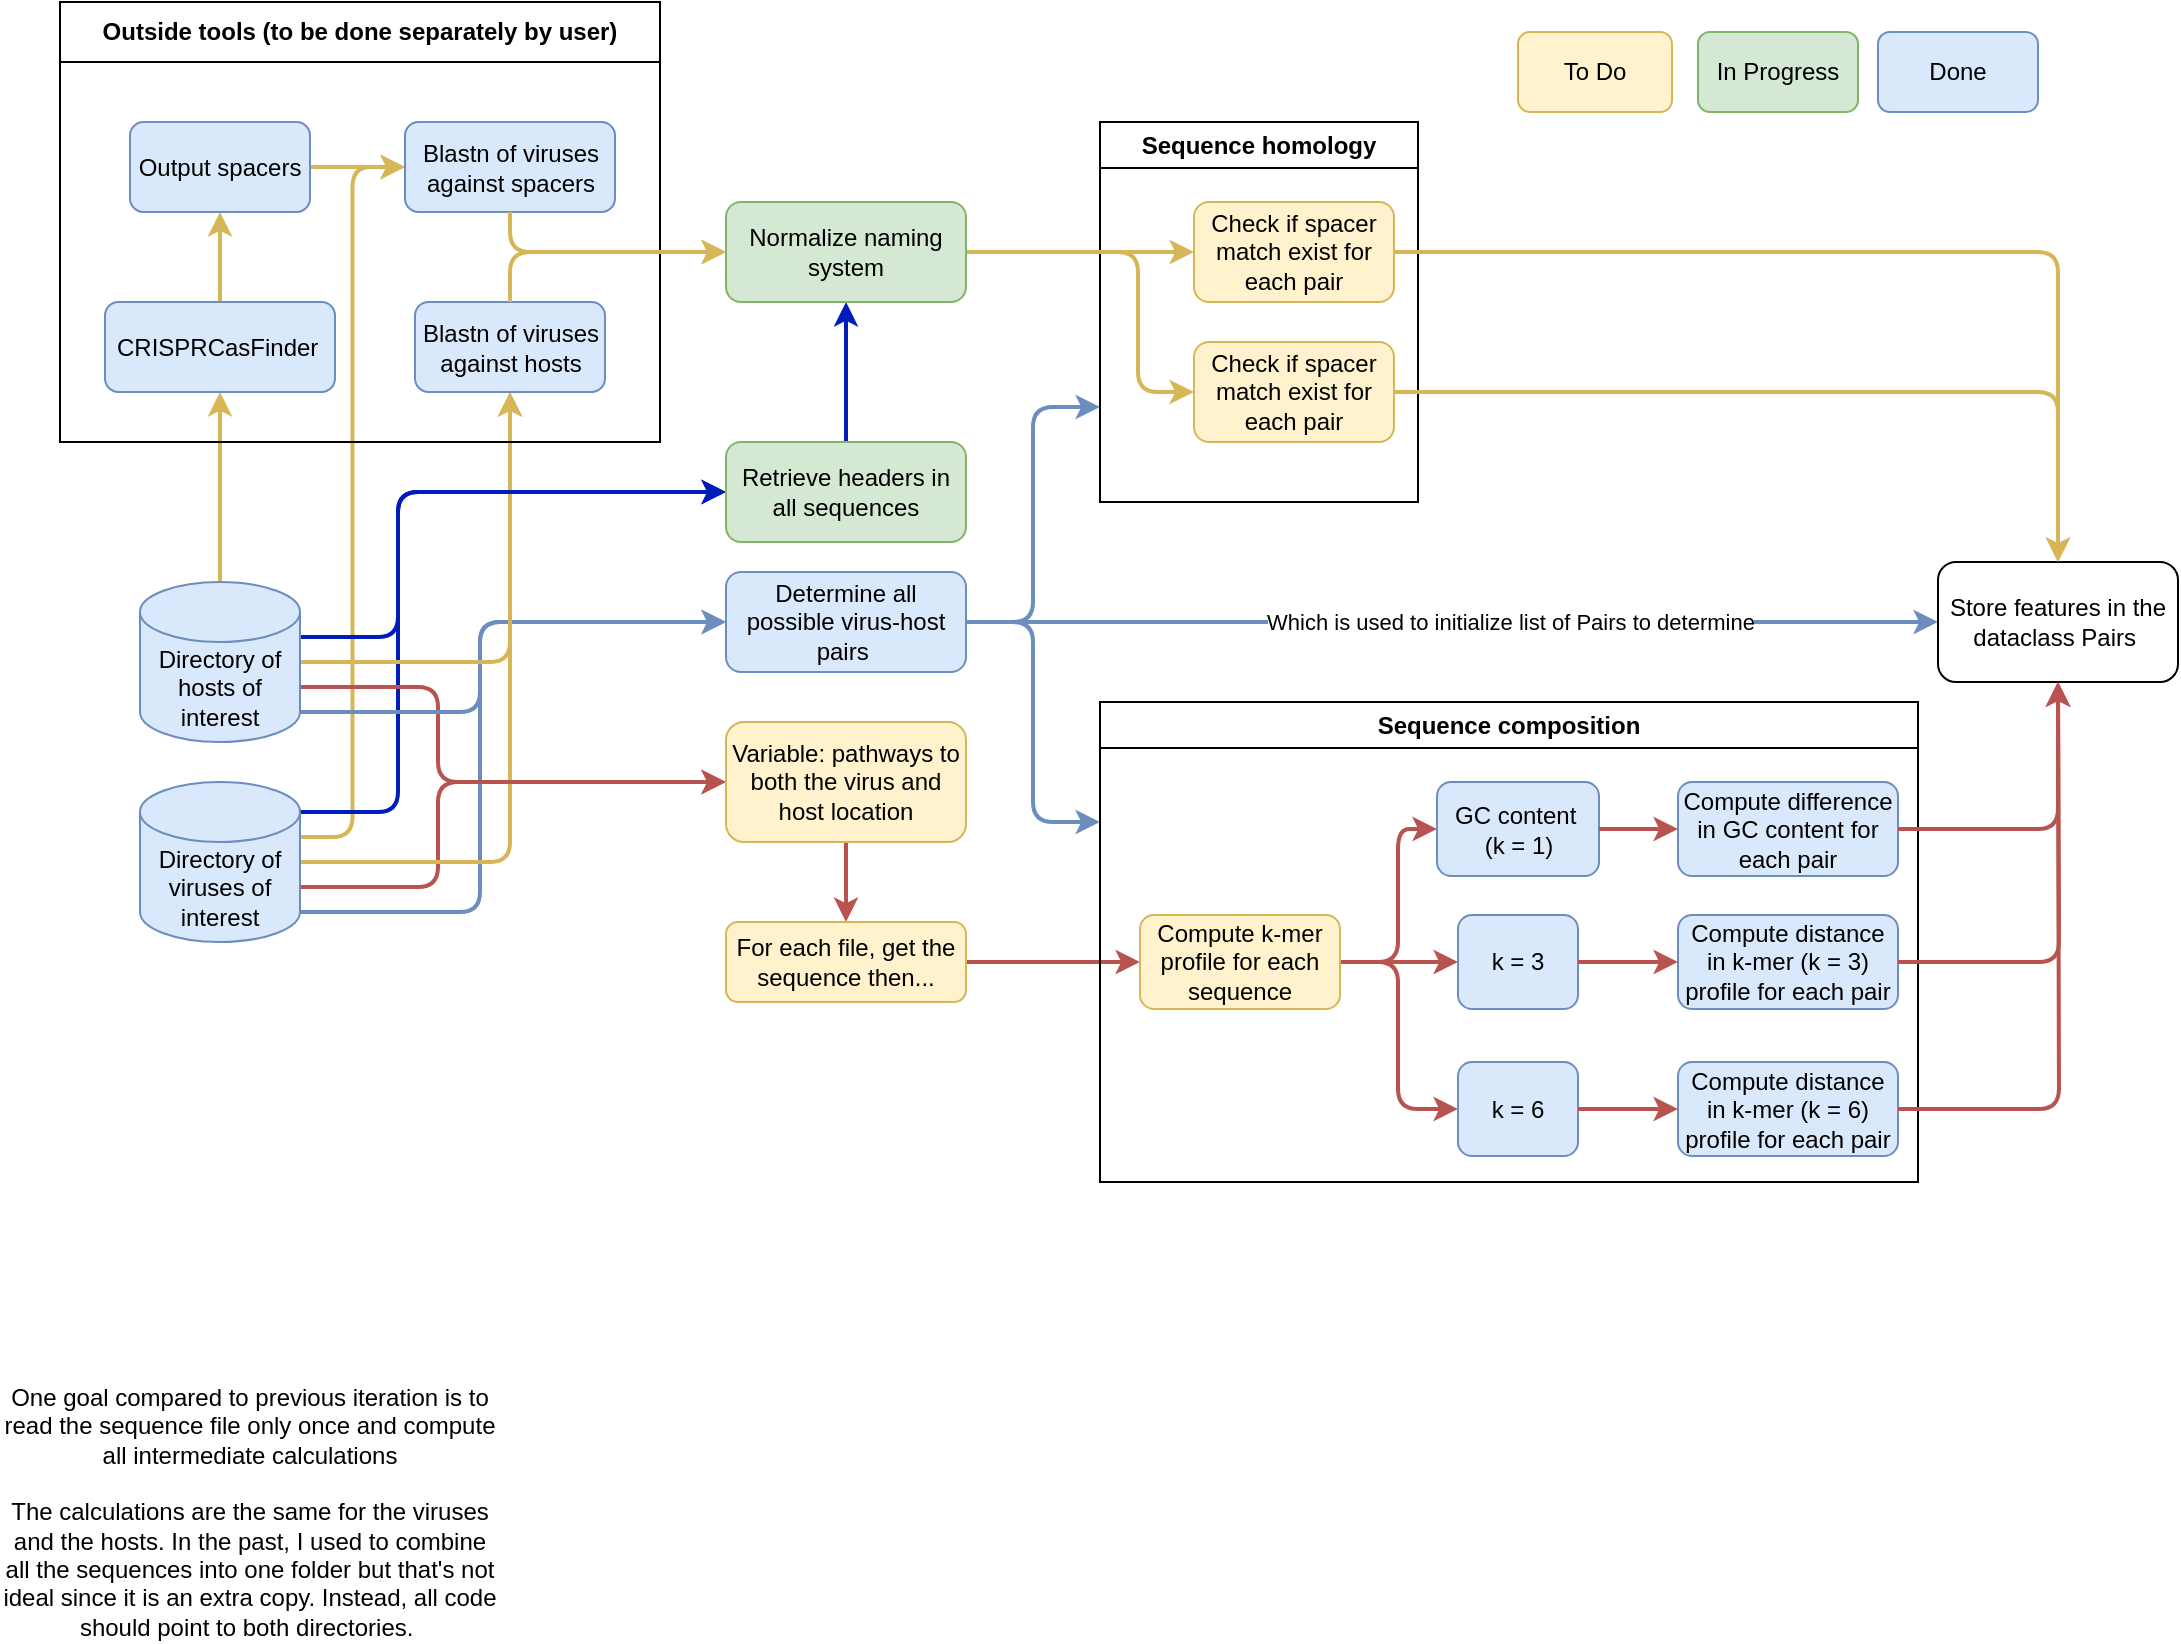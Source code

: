 <mxfile version="20.8.10" type="device"><diagram name="Page-1" id="HZKV-DVzep_siBIivs_k"><mxGraphModel dx="1365" dy="943" grid="1" gridSize="10" guides="1" tooltips="1" connect="1" arrows="1" fold="1" page="1" pageScale="1" pageWidth="1200" pageHeight="1000" math="0" shadow="0"><root><mxCell id="0"/><mxCell id="1" parent="0"/><mxCell id="N8tTXLDuEKd6TfWuMspu-23" style="edgeStyle=orthogonalEdgeStyle;orthogonalLoop=1;jettySize=auto;html=1;noJump=0;fillColor=#f8cecc;strokeColor=#b85450;rounded=1;strokeWidth=2;exitX=1;exitY=0;exitDx=0;exitDy=52.5;exitPerimeter=0;" parent="1" source="N8tTXLDuEKd6TfWuMspu-1" target="N8tTXLDuEKd6TfWuMspu-13" edge="1"><mxGeometry relative="1" as="geometry"><Array as="points"><mxPoint x="260" y="483"/><mxPoint x="260" y="430"/></Array></mxGeometry></mxCell><mxCell id="N8tTXLDuEKd6TfWuMspu-27" style="edgeStyle=orthogonalEdgeStyle;orthogonalLoop=1;jettySize=auto;html=1;exitX=1;exitY=1;exitDx=0;exitDy=-15;exitPerimeter=0;entryX=0;entryY=0.5;entryDx=0;entryDy=0;fillColor=#dae8fc;strokeColor=#6c8ebf;rounded=1;strokeWidth=2;" parent="1" source="N8tTXLDuEKd6TfWuMspu-1" target="N8tTXLDuEKd6TfWuMspu-3" edge="1"><mxGeometry relative="1" as="geometry"><Array as="points"><mxPoint x="281" y="495"/><mxPoint x="281" y="350"/></Array></mxGeometry></mxCell><mxCell id="jUDssbsDTD3gQ5ddlKub-88" style="edgeStyle=orthogonalEdgeStyle;rounded=1;orthogonalLoop=1;jettySize=auto;html=1;entryX=0.5;entryY=1;entryDx=0;entryDy=0;strokeWidth=2;fillColor=#fff2cc;strokeColor=#d6b656;" parent="1" source="N8tTXLDuEKd6TfWuMspu-1" target="jUDssbsDTD3gQ5ddlKub-35" edge="1"><mxGeometry relative="1" as="geometry"/></mxCell><mxCell id="jUDssbsDTD3gQ5ddlKub-91" style="edgeStyle=orthogonalEdgeStyle;rounded=1;orthogonalLoop=1;jettySize=auto;html=1;exitX=1;exitY=0;exitDx=0;exitDy=27.5;exitPerimeter=0;strokeWidth=2;entryX=0;entryY=0.5;entryDx=0;entryDy=0;fillColor=#fff2cc;strokeColor=#d6b656;" parent="1" source="N8tTXLDuEKd6TfWuMspu-1" target="jUDssbsDTD3gQ5ddlKub-43" edge="1"><mxGeometry relative="1" as="geometry"><mxPoint x="220" y="-20" as="targetPoint"/></mxGeometry></mxCell><mxCell id="jUDssbsDTD3gQ5ddlKub-98" style="edgeStyle=orthogonalEdgeStyle;rounded=1;orthogonalLoop=1;jettySize=auto;html=1;entryX=0;entryY=0.5;entryDx=0;entryDy=0;strokeWidth=2;fillColor=#0050ef;strokeColor=#001DBC;exitX=1;exitY=0;exitDx=0;exitDy=15;exitPerimeter=0;" parent="1" source="N8tTXLDuEKd6TfWuMspu-1" target="jUDssbsDTD3gQ5ddlKub-96" edge="1"><mxGeometry relative="1" as="geometry"><Array as="points"><mxPoint x="240" y="445"/><mxPoint x="240" y="285"/></Array></mxGeometry></mxCell><mxCell id="N8tTXLDuEKd6TfWuMspu-1" value="Directory of viruses of interest" style="shape=cylinder3;whiteSpace=wrap;html=1;boundedLbl=1;backgroundOutline=1;size=15;fillColor=#dae8fc;strokeColor=#6c8ebf;" parent="1" vertex="1"><mxGeometry x="111" y="430" width="80" height="80" as="geometry"/></mxCell><mxCell id="N8tTXLDuEKd6TfWuMspu-24" style="edgeStyle=orthogonalEdgeStyle;orthogonalLoop=1;jettySize=auto;html=1;entryX=0;entryY=0.5;entryDx=0;entryDy=0;fillColor=#f8cecc;strokeColor=#b85450;rounded=1;strokeWidth=2;exitX=1;exitY=0;exitDx=0;exitDy=52.5;exitPerimeter=0;" parent="1" source="N8tTXLDuEKd6TfWuMspu-2" target="N8tTXLDuEKd6TfWuMspu-13" edge="1"><mxGeometry relative="1" as="geometry"><Array as="points"><mxPoint x="260" y="383"/><mxPoint x="260" y="430"/></Array></mxGeometry></mxCell><mxCell id="N8tTXLDuEKd6TfWuMspu-26" style="edgeStyle=orthogonalEdgeStyle;orthogonalLoop=1;jettySize=auto;html=1;exitX=1;exitY=1;exitDx=0;exitDy=-15;exitPerimeter=0;entryX=0;entryY=0.5;entryDx=0;entryDy=0;noJump=0;fillColor=#dae8fc;strokeColor=#6c8ebf;rounded=1;strokeWidth=2;" parent="1" source="N8tTXLDuEKd6TfWuMspu-2" target="N8tTXLDuEKd6TfWuMspu-3" edge="1"><mxGeometry relative="1" as="geometry"><Array as="points"><mxPoint x="281" y="395"/><mxPoint x="281" y="350"/></Array></mxGeometry></mxCell><mxCell id="jUDssbsDTD3gQ5ddlKub-89" style="edgeStyle=orthogonalEdgeStyle;rounded=1;orthogonalLoop=1;jettySize=auto;html=1;entryX=0.5;entryY=1;entryDx=0;entryDy=0;strokeWidth=2;fillColor=#fff2cc;strokeColor=#d6b656;" parent="1" source="N8tTXLDuEKd6TfWuMspu-2" target="jUDssbsDTD3gQ5ddlKub-35" edge="1"><mxGeometry relative="1" as="geometry"/></mxCell><mxCell id="jUDssbsDTD3gQ5ddlKub-90" style="edgeStyle=orthogonalEdgeStyle;rounded=1;orthogonalLoop=1;jettySize=auto;html=1;entryX=0.5;entryY=1;entryDx=0;entryDy=0;strokeWidth=2;fillColor=#fff2cc;strokeColor=#d6b656;" parent="1" source="N8tTXLDuEKd6TfWuMspu-2" target="jUDssbsDTD3gQ5ddlKub-36" edge="1"><mxGeometry relative="1" as="geometry"/></mxCell><mxCell id="jUDssbsDTD3gQ5ddlKub-97" style="edgeStyle=orthogonalEdgeStyle;rounded=1;orthogonalLoop=1;jettySize=auto;html=1;entryX=0;entryY=0.5;entryDx=0;entryDy=0;strokeWidth=2;fillColor=#0050ef;strokeColor=#001DBC;exitX=1;exitY=0;exitDx=0;exitDy=27.5;exitPerimeter=0;" parent="1" source="N8tTXLDuEKd6TfWuMspu-2" target="jUDssbsDTD3gQ5ddlKub-96" edge="1"><mxGeometry relative="1" as="geometry"><Array as="points"><mxPoint x="240" y="358"/><mxPoint x="240" y="285"/></Array></mxGeometry></mxCell><mxCell id="N8tTXLDuEKd6TfWuMspu-2" value="Directory of hosts of interest" style="shape=cylinder3;whiteSpace=wrap;html=1;boundedLbl=1;backgroundOutline=1;size=15;fillColor=#dae8fc;strokeColor=#6c8ebf;" parent="1" vertex="1"><mxGeometry x="111" y="330" width="80" height="80" as="geometry"/></mxCell><mxCell id="jUDssbsDTD3gQ5ddlKub-23" style="edgeStyle=orthogonalEdgeStyle;rounded=1;orthogonalLoop=1;jettySize=auto;html=1;entryX=0;entryY=0.5;entryDx=0;entryDy=0;strokeWidth=2;fillColor=#dae8fc;strokeColor=#6c8ebf;" parent="1" source="N8tTXLDuEKd6TfWuMspu-3" target="jUDssbsDTD3gQ5ddlKub-12" edge="1"><mxGeometry relative="1" as="geometry"/></mxCell><mxCell id="jUDssbsDTD3gQ5ddlKub-24" value="Which is used to initialize list of Pairs to determine" style="edgeLabel;html=1;align=center;verticalAlign=middle;resizable=0;points=[];" parent="jUDssbsDTD3gQ5ddlKub-23" vertex="1" connectable="0"><mxGeometry x="-0.19" relative="1" as="geometry"><mxPoint x="75" as="offset"/></mxGeometry></mxCell><mxCell id="jUDssbsDTD3gQ5ddlKub-28" style="edgeStyle=orthogonalEdgeStyle;rounded=1;orthogonalLoop=1;jettySize=auto;html=1;entryX=0;entryY=0.25;entryDx=0;entryDy=0;strokeWidth=2;fillColor=#dae8fc;strokeColor=#6c8ebf;" parent="1" source="N8tTXLDuEKd6TfWuMspu-3" target="jUDssbsDTD3gQ5ddlKub-71" edge="1"><mxGeometry relative="1" as="geometry"><mxPoint x="561" y="465" as="targetPoint"/></mxGeometry></mxCell><mxCell id="L0_-nIPDvtcLrT9radh1-1" style="edgeStyle=orthogonalEdgeStyle;rounded=1;orthogonalLoop=1;jettySize=auto;html=1;entryX=0;entryY=0.75;entryDx=0;entryDy=0;fillColor=#dae8fc;strokeColor=#6c8ebf;strokeWidth=2;" parent="1" source="N8tTXLDuEKd6TfWuMspu-3" target="jUDssbsDTD3gQ5ddlKub-95" edge="1"><mxGeometry relative="1" as="geometry"/></mxCell><mxCell id="N8tTXLDuEKd6TfWuMspu-3" value="Determine all possible virus-host pairs&amp;nbsp;" style="rounded=1;whiteSpace=wrap;html=1;fillColor=#dae8fc;strokeColor=#6c8ebf;" parent="1" vertex="1"><mxGeometry x="404" y="325" width="120" height="50" as="geometry"/></mxCell><mxCell id="N8tTXLDuEKd6TfWuMspu-17" style="edgeStyle=orthogonalEdgeStyle;orthogonalLoop=1;jettySize=auto;html=1;fillColor=#f8cecc;strokeColor=#b85450;rounded=1;strokeWidth=2;" parent="1" source="N8tTXLDuEKd6TfWuMspu-13" target="N8tTXLDuEKd6TfWuMspu-16" edge="1"><mxGeometry relative="1" as="geometry"/></mxCell><mxCell id="N8tTXLDuEKd6TfWuMspu-13" value="Variable: pathways to both the virus and host location" style="rounded=1;whiteSpace=wrap;html=1;fillColor=#fff2cc;strokeColor=#d6b656;" parent="1" vertex="1"><mxGeometry x="404" y="400" width="120" height="60" as="geometry"/></mxCell><mxCell id="N8tTXLDuEKd6TfWuMspu-19" style="edgeStyle=orthogonalEdgeStyle;orthogonalLoop=1;jettySize=auto;html=1;entryX=0;entryY=0.5;entryDx=0;entryDy=0;fillColor=#f8cecc;strokeColor=#b85450;rounded=1;strokeWidth=2;" parent="1" source="N8tTXLDuEKd6TfWuMspu-16" target="jUDssbsDTD3gQ5ddlKub-72" edge="1"><mxGeometry relative="1" as="geometry"><mxPoint x="561" y="550" as="targetPoint"/></mxGeometry></mxCell><mxCell id="N8tTXLDuEKd6TfWuMspu-16" value="For each file, get the sequence then..." style="rounded=1;whiteSpace=wrap;html=1;fillColor=#fff2cc;strokeColor=#d6b656;" parent="1" vertex="1"><mxGeometry x="404" y="500" width="120" height="40" as="geometry"/></mxCell><mxCell id="jUDssbsDTD3gQ5ddlKub-12" value="Store features in the dataclass Pairs&amp;nbsp;" style="rounded=1;whiteSpace=wrap;html=1;" parent="1" vertex="1"><mxGeometry x="1010" y="320" width="120" height="60" as="geometry"/></mxCell><mxCell id="jUDssbsDTD3gQ5ddlKub-32" value="Outside tools (to be done separately by user)" style="swimlane;whiteSpace=wrap;html=1;startSize=30;" parent="1" vertex="1"><mxGeometry x="71" y="40" width="300" height="220" as="geometry"/></mxCell><mxCell id="jUDssbsDTD3gQ5ddlKub-35" value="Blastn of viruses against hosts" style="rounded=1;whiteSpace=wrap;html=1;fillColor=#dae8fc;strokeColor=#6c8ebf;" parent="jUDssbsDTD3gQ5ddlKub-32" vertex="1"><mxGeometry x="177.5" y="150" width="95" height="45" as="geometry"/></mxCell><mxCell id="jUDssbsDTD3gQ5ddlKub-93" style="edgeStyle=orthogonalEdgeStyle;rounded=1;orthogonalLoop=1;jettySize=auto;html=1;strokeWidth=2;fillColor=#fff2cc;strokeColor=#d6b656;" parent="jUDssbsDTD3gQ5ddlKub-32" source="jUDssbsDTD3gQ5ddlKub-36" target="jUDssbsDTD3gQ5ddlKub-38" edge="1"><mxGeometry relative="1" as="geometry"/></mxCell><mxCell id="jUDssbsDTD3gQ5ddlKub-36" value="CRISPRCasFinder&amp;nbsp;" style="rounded=1;whiteSpace=wrap;html=1;fillColor=#dae8fc;strokeColor=#6c8ebf;" parent="jUDssbsDTD3gQ5ddlKub-32" vertex="1"><mxGeometry x="22.5" y="150" width="115" height="45" as="geometry"/></mxCell><mxCell id="jUDssbsDTD3gQ5ddlKub-94" style="edgeStyle=orthogonalEdgeStyle;rounded=1;orthogonalLoop=1;jettySize=auto;html=1;entryX=0;entryY=0.5;entryDx=0;entryDy=0;strokeWidth=2;fillColor=#fff2cc;strokeColor=#d6b656;" parent="jUDssbsDTD3gQ5ddlKub-32" source="jUDssbsDTD3gQ5ddlKub-38" target="jUDssbsDTD3gQ5ddlKub-43" edge="1"><mxGeometry relative="1" as="geometry"/></mxCell><mxCell id="jUDssbsDTD3gQ5ddlKub-38" value="Output spacers" style="rounded=1;whiteSpace=wrap;html=1;fillColor=#dae8fc;strokeColor=#6c8ebf;" parent="jUDssbsDTD3gQ5ddlKub-32" vertex="1"><mxGeometry x="35" y="60" width="90" height="45" as="geometry"/></mxCell><mxCell id="jUDssbsDTD3gQ5ddlKub-43" value="Blastn of viruses against spacers" style="rounded=1;whiteSpace=wrap;html=1;fillColor=#dae8fc;strokeColor=#6c8ebf;" parent="jUDssbsDTD3gQ5ddlKub-32" vertex="1"><mxGeometry x="172.5" y="60" width="105" height="45" as="geometry"/></mxCell><mxCell id="jUDssbsDTD3gQ5ddlKub-33" value="One goal compared to previous iteration is to read the sequence file only once and compute all intermediate calculations&lt;br&gt;&lt;br&gt;The calculations are the same for the viruses and the hosts. In the past, I used to combine all the sequences into one folder but that's not ideal since it is an extra copy. Instead, all code should point to both directories.&amp;nbsp;" style="text;html=1;strokeColor=none;fillColor=none;align=center;verticalAlign=middle;whiteSpace=wrap;rounded=0;" parent="1" vertex="1"><mxGeometry x="41" y="780" width="250" height="30" as="geometry"/></mxCell><mxCell id="jUDssbsDTD3gQ5ddlKub-71" value="Sequence composition&lt;br&gt;" style="swimlane;whiteSpace=wrap;html=1;" parent="1" vertex="1"><mxGeometry x="591" y="390" width="409" height="240" as="geometry"><mxRectangle x="531" y="505" width="170" height="30" as="alternateBounds"/></mxGeometry></mxCell><mxCell id="L0_-nIPDvtcLrT9radh1-14" style="edgeStyle=orthogonalEdgeStyle;rounded=1;orthogonalLoop=1;jettySize=auto;html=1;entryX=0;entryY=0.5;entryDx=0;entryDy=0;strokeWidth=2;fillColor=#f8cecc;strokeColor=#b85450;" parent="jUDssbsDTD3gQ5ddlKub-71" source="jUDssbsDTD3gQ5ddlKub-72" target="jUDssbsDTD3gQ5ddlKub-73" edge="1"><mxGeometry relative="1" as="geometry"><Array as="points"><mxPoint x="149" y="130"/><mxPoint x="149" y="63"/></Array></mxGeometry></mxCell><mxCell id="L0_-nIPDvtcLrT9radh1-15" style="edgeStyle=orthogonalEdgeStyle;rounded=1;orthogonalLoop=1;jettySize=auto;html=1;entryX=0;entryY=0.5;entryDx=0;entryDy=0;strokeWidth=2;fillColor=#f8cecc;strokeColor=#b85450;" parent="jUDssbsDTD3gQ5ddlKub-71" source="jUDssbsDTD3gQ5ddlKub-72" target="jUDssbsDTD3gQ5ddlKub-75" edge="1"><mxGeometry relative="1" as="geometry"/></mxCell><mxCell id="L0_-nIPDvtcLrT9radh1-16" style="edgeStyle=orthogonalEdgeStyle;rounded=1;orthogonalLoop=1;jettySize=auto;html=1;entryX=0;entryY=0.5;entryDx=0;entryDy=0;strokeWidth=2;fillColor=#f8cecc;strokeColor=#b85450;" parent="jUDssbsDTD3gQ5ddlKub-71" source="jUDssbsDTD3gQ5ddlKub-72" target="jUDssbsDTD3gQ5ddlKub-77" edge="1"><mxGeometry relative="1" as="geometry"><Array as="points"><mxPoint x="149" y="130"/><mxPoint x="149" y="203"/></Array></mxGeometry></mxCell><mxCell id="jUDssbsDTD3gQ5ddlKub-72" value="Compute k-mer profile for each sequence" style="rounded=1;whiteSpace=wrap;html=1;fillColor=#fff2cc;strokeColor=#d6b656;" parent="jUDssbsDTD3gQ5ddlKub-71" vertex="1"><mxGeometry x="20" y="106.5" width="100" height="47" as="geometry"/></mxCell><mxCell id="jUDssbsDTD3gQ5ddlKub-73" value="GC content&amp;nbsp;&lt;br&gt;(k = 1)" style="rounded=1;whiteSpace=wrap;html=1;fillColor=#dae8fc;strokeColor=#6c8ebf;" parent="jUDssbsDTD3gQ5ddlKub-71" vertex="1"><mxGeometry x="168.5" y="40" width="81" height="47" as="geometry"/></mxCell><mxCell id="jUDssbsDTD3gQ5ddlKub-75" value="k = 3" style="rounded=1;whiteSpace=wrap;html=1;fillColor=#dae8fc;strokeColor=#6c8ebf;" parent="jUDssbsDTD3gQ5ddlKub-71" vertex="1"><mxGeometry x="179" y="106.5" width="60" height="47" as="geometry"/></mxCell><mxCell id="jUDssbsDTD3gQ5ddlKub-77" value="k = 6" style="rounded=1;whiteSpace=wrap;html=1;fillColor=#dae8fc;strokeColor=#6c8ebf;" parent="jUDssbsDTD3gQ5ddlKub-71" vertex="1"><mxGeometry x="179" y="180" width="60" height="47" as="geometry"/></mxCell><mxCell id="jUDssbsDTD3gQ5ddlKub-79" value="Compute difference in GC content for each pair" style="rounded=1;whiteSpace=wrap;html=1;fillColor=#dae8fc;strokeColor=#6c8ebf;" parent="jUDssbsDTD3gQ5ddlKub-71" vertex="1"><mxGeometry x="289" y="40" width="110" height="47" as="geometry"/></mxCell><mxCell id="jUDssbsDTD3gQ5ddlKub-80" style="edgeStyle=orthogonalEdgeStyle;rounded=1;orthogonalLoop=1;jettySize=auto;html=1;entryX=0;entryY=0.5;entryDx=0;entryDy=0;strokeWidth=2;fillColor=#f8cecc;strokeColor=#b85450;" parent="jUDssbsDTD3gQ5ddlKub-71" source="jUDssbsDTD3gQ5ddlKub-73" target="jUDssbsDTD3gQ5ddlKub-79" edge="1"><mxGeometry relative="1" as="geometry"/></mxCell><mxCell id="jUDssbsDTD3gQ5ddlKub-81" value="Compute distance in k-mer (k = 3) profile for each pair" style="rounded=1;whiteSpace=wrap;html=1;fillColor=#dae8fc;strokeColor=#6c8ebf;" parent="jUDssbsDTD3gQ5ddlKub-71" vertex="1"><mxGeometry x="289" y="106.5" width="110" height="47" as="geometry"/></mxCell><mxCell id="jUDssbsDTD3gQ5ddlKub-82" style="edgeStyle=orthogonalEdgeStyle;rounded=1;orthogonalLoop=1;jettySize=auto;html=1;entryX=0;entryY=0.5;entryDx=0;entryDy=0;strokeWidth=2;fillColor=#f8cecc;strokeColor=#b85450;" parent="jUDssbsDTD3gQ5ddlKub-71" source="jUDssbsDTD3gQ5ddlKub-75" target="jUDssbsDTD3gQ5ddlKub-81" edge="1"><mxGeometry relative="1" as="geometry"/></mxCell><mxCell id="jUDssbsDTD3gQ5ddlKub-83" value="Compute distance in k-mer (k = 6) profile for each pair" style="rounded=1;whiteSpace=wrap;html=1;fillColor=#dae8fc;strokeColor=#6c8ebf;" parent="jUDssbsDTD3gQ5ddlKub-71" vertex="1"><mxGeometry x="289" y="180" width="110" height="47" as="geometry"/></mxCell><mxCell id="jUDssbsDTD3gQ5ddlKub-84" style="edgeStyle=orthogonalEdgeStyle;rounded=1;orthogonalLoop=1;jettySize=auto;html=1;entryX=0;entryY=0.5;entryDx=0;entryDy=0;strokeWidth=2;fillColor=#f8cecc;strokeColor=#b85450;" parent="jUDssbsDTD3gQ5ddlKub-71" source="jUDssbsDTD3gQ5ddlKub-77" target="jUDssbsDTD3gQ5ddlKub-83" edge="1"><mxGeometry relative="1" as="geometry"/></mxCell><mxCell id="jUDssbsDTD3gQ5ddlKub-95" value="Sequence homology" style="swimlane;whiteSpace=wrap;html=1;" parent="1" vertex="1"><mxGeometry x="591" y="100" width="159" height="190" as="geometry"><mxRectangle x="531" y="220" width="160" height="30" as="alternateBounds"/></mxGeometry></mxCell><mxCell id="L0_-nIPDvtcLrT9radh1-6" value="Check if spacer match exist for each pair" style="rounded=1;whiteSpace=wrap;html=1;fillColor=#fff2cc;strokeColor=#d6b656;" parent="jUDssbsDTD3gQ5ddlKub-95" vertex="1"><mxGeometry x="47" y="40" width="100" height="50" as="geometry"/></mxCell><mxCell id="L0_-nIPDvtcLrT9radh1-7" value="Check if spacer match exist for each pair" style="rounded=1;whiteSpace=wrap;html=1;fillColor=#fff2cc;strokeColor=#d6b656;" parent="jUDssbsDTD3gQ5ddlKub-95" vertex="1"><mxGeometry x="47" y="110" width="100" height="50" as="geometry"/></mxCell><mxCell id="L0_-nIPDvtcLrT9radh1-11" style="edgeStyle=orthogonalEdgeStyle;rounded=1;orthogonalLoop=1;jettySize=auto;html=1;entryX=0.5;entryY=1;entryDx=0;entryDy=0;strokeWidth=2;fillColor=#0050ef;strokeColor=#001DBC;" parent="1" source="jUDssbsDTD3gQ5ddlKub-96" target="L0_-nIPDvtcLrT9radh1-8" edge="1"><mxGeometry relative="1" as="geometry"/></mxCell><mxCell id="jUDssbsDTD3gQ5ddlKub-96" value="Retrieve headers in all sequences" style="rounded=1;whiteSpace=wrap;html=1;fillColor=#d5e8d4;strokeColor=#82b366;" parent="1" vertex="1"><mxGeometry x="404" y="260" width="120" height="50" as="geometry"/></mxCell><mxCell id="L0_-nIPDvtcLrT9radh1-12" style="edgeStyle=orthogonalEdgeStyle;rounded=1;orthogonalLoop=1;jettySize=auto;html=1;entryX=0;entryY=0.5;entryDx=0;entryDy=0;strokeWidth=2;fillColor=#fff2cc;strokeColor=#d6b656;" parent="1" source="L0_-nIPDvtcLrT9radh1-8" target="L0_-nIPDvtcLrT9radh1-6" edge="1"><mxGeometry relative="1" as="geometry"/></mxCell><mxCell id="L0_-nIPDvtcLrT9radh1-13" style="edgeStyle=orthogonalEdgeStyle;rounded=1;orthogonalLoop=1;jettySize=auto;html=1;entryX=0;entryY=0.5;entryDx=0;entryDy=0;strokeWidth=2;fillColor=#fff2cc;strokeColor=#d6b656;" parent="1" source="L0_-nIPDvtcLrT9radh1-8" target="L0_-nIPDvtcLrT9radh1-7" edge="1"><mxGeometry relative="1" as="geometry"><Array as="points"><mxPoint x="610" y="165"/><mxPoint x="610" y="235"/></Array></mxGeometry></mxCell><mxCell id="L0_-nIPDvtcLrT9radh1-8" value="Normalize naming system" style="rounded=1;whiteSpace=wrap;html=1;fillColor=#d5e8d4;strokeColor=#82b366;" parent="1" vertex="1"><mxGeometry x="404" y="140" width="120" height="50" as="geometry"/></mxCell><mxCell id="L0_-nIPDvtcLrT9radh1-9" style="edgeStyle=orthogonalEdgeStyle;rounded=1;orthogonalLoop=1;jettySize=auto;html=1;entryX=0;entryY=0.5;entryDx=0;entryDy=0;strokeWidth=2;exitX=0.5;exitY=1;exitDx=0;exitDy=0;fillColor=#fff2cc;strokeColor=#d6b656;" parent="1" source="jUDssbsDTD3gQ5ddlKub-43" target="L0_-nIPDvtcLrT9radh1-8" edge="1"><mxGeometry relative="1" as="geometry"/></mxCell><mxCell id="L0_-nIPDvtcLrT9radh1-10" style="edgeStyle=orthogonalEdgeStyle;rounded=1;orthogonalLoop=1;jettySize=auto;html=1;entryX=0;entryY=0.5;entryDx=0;entryDy=0;strokeWidth=2;exitX=0.5;exitY=0;exitDx=0;exitDy=0;fillColor=#fff2cc;strokeColor=#d6b656;" parent="1" source="jUDssbsDTD3gQ5ddlKub-35" target="L0_-nIPDvtcLrT9radh1-8" edge="1"><mxGeometry relative="1" as="geometry"/></mxCell><mxCell id="L0_-nIPDvtcLrT9radh1-17" style="edgeStyle=orthogonalEdgeStyle;rounded=1;orthogonalLoop=1;jettySize=auto;html=1;entryX=0.5;entryY=1;entryDx=0;entryDy=0;strokeWidth=2;fillColor=#f8cecc;strokeColor=#b85450;" parent="1" source="jUDssbsDTD3gQ5ddlKub-79" target="jUDssbsDTD3gQ5ddlKub-12" edge="1"><mxGeometry relative="1" as="geometry"/></mxCell><mxCell id="L0_-nIPDvtcLrT9radh1-18" style="edgeStyle=orthogonalEdgeStyle;rounded=1;orthogonalLoop=1;jettySize=auto;html=1;strokeWidth=2;fillColor=#f8cecc;strokeColor=#b85450;" parent="1" source="jUDssbsDTD3gQ5ddlKub-81" edge="1"><mxGeometry relative="1" as="geometry"><mxPoint x="1070" y="380" as="targetPoint"/></mxGeometry></mxCell><mxCell id="L0_-nIPDvtcLrT9radh1-19" style="edgeStyle=orthogonalEdgeStyle;rounded=1;orthogonalLoop=1;jettySize=auto;html=1;strokeWidth=2;fillColor=#f8cecc;strokeColor=#b85450;" parent="1" source="jUDssbsDTD3gQ5ddlKub-83" edge="1"><mxGeometry relative="1" as="geometry"><mxPoint x="1070" y="380" as="targetPoint"/></mxGeometry></mxCell><mxCell id="L0_-nIPDvtcLrT9radh1-20" style="edgeStyle=orthogonalEdgeStyle;rounded=1;orthogonalLoop=1;jettySize=auto;html=1;entryX=0.5;entryY=0;entryDx=0;entryDy=0;strokeWidth=2;fillColor=#fff2cc;strokeColor=#d6b656;" parent="1" source="L0_-nIPDvtcLrT9radh1-6" target="jUDssbsDTD3gQ5ddlKub-12" edge="1"><mxGeometry relative="1" as="geometry"/></mxCell><mxCell id="L0_-nIPDvtcLrT9radh1-21" style="edgeStyle=orthogonalEdgeStyle;rounded=1;orthogonalLoop=1;jettySize=auto;html=1;strokeWidth=2;fillColor=#fff2cc;strokeColor=#d6b656;" parent="1" source="L0_-nIPDvtcLrT9radh1-7" target="jUDssbsDTD3gQ5ddlKub-12" edge="1"><mxGeometry relative="1" as="geometry"/></mxCell><mxCell id="jURXGUO0KNEmCWY5LoVV-1" value="Done" style="rounded=1;whiteSpace=wrap;html=1;fillColor=#dae8fc;strokeColor=#6c8ebf;" vertex="1" parent="1"><mxGeometry x="980" y="55" width="80" height="40" as="geometry"/></mxCell><mxCell id="jURXGUO0KNEmCWY5LoVV-2" value="In Progress" style="rounded=1;whiteSpace=wrap;html=1;fillColor=#d5e8d4;strokeColor=#82b366;" vertex="1" parent="1"><mxGeometry x="890" y="55" width="80" height="40" as="geometry"/></mxCell><mxCell id="jURXGUO0KNEmCWY5LoVV-3" value="To Do" style="rounded=1;whiteSpace=wrap;html=1;fillColor=#fff2cc;strokeColor=#d6b656;" vertex="1" parent="1"><mxGeometry x="800" y="55" width="77" height="40" as="geometry"/></mxCell></root></mxGraphModel></diagram></mxfile>
